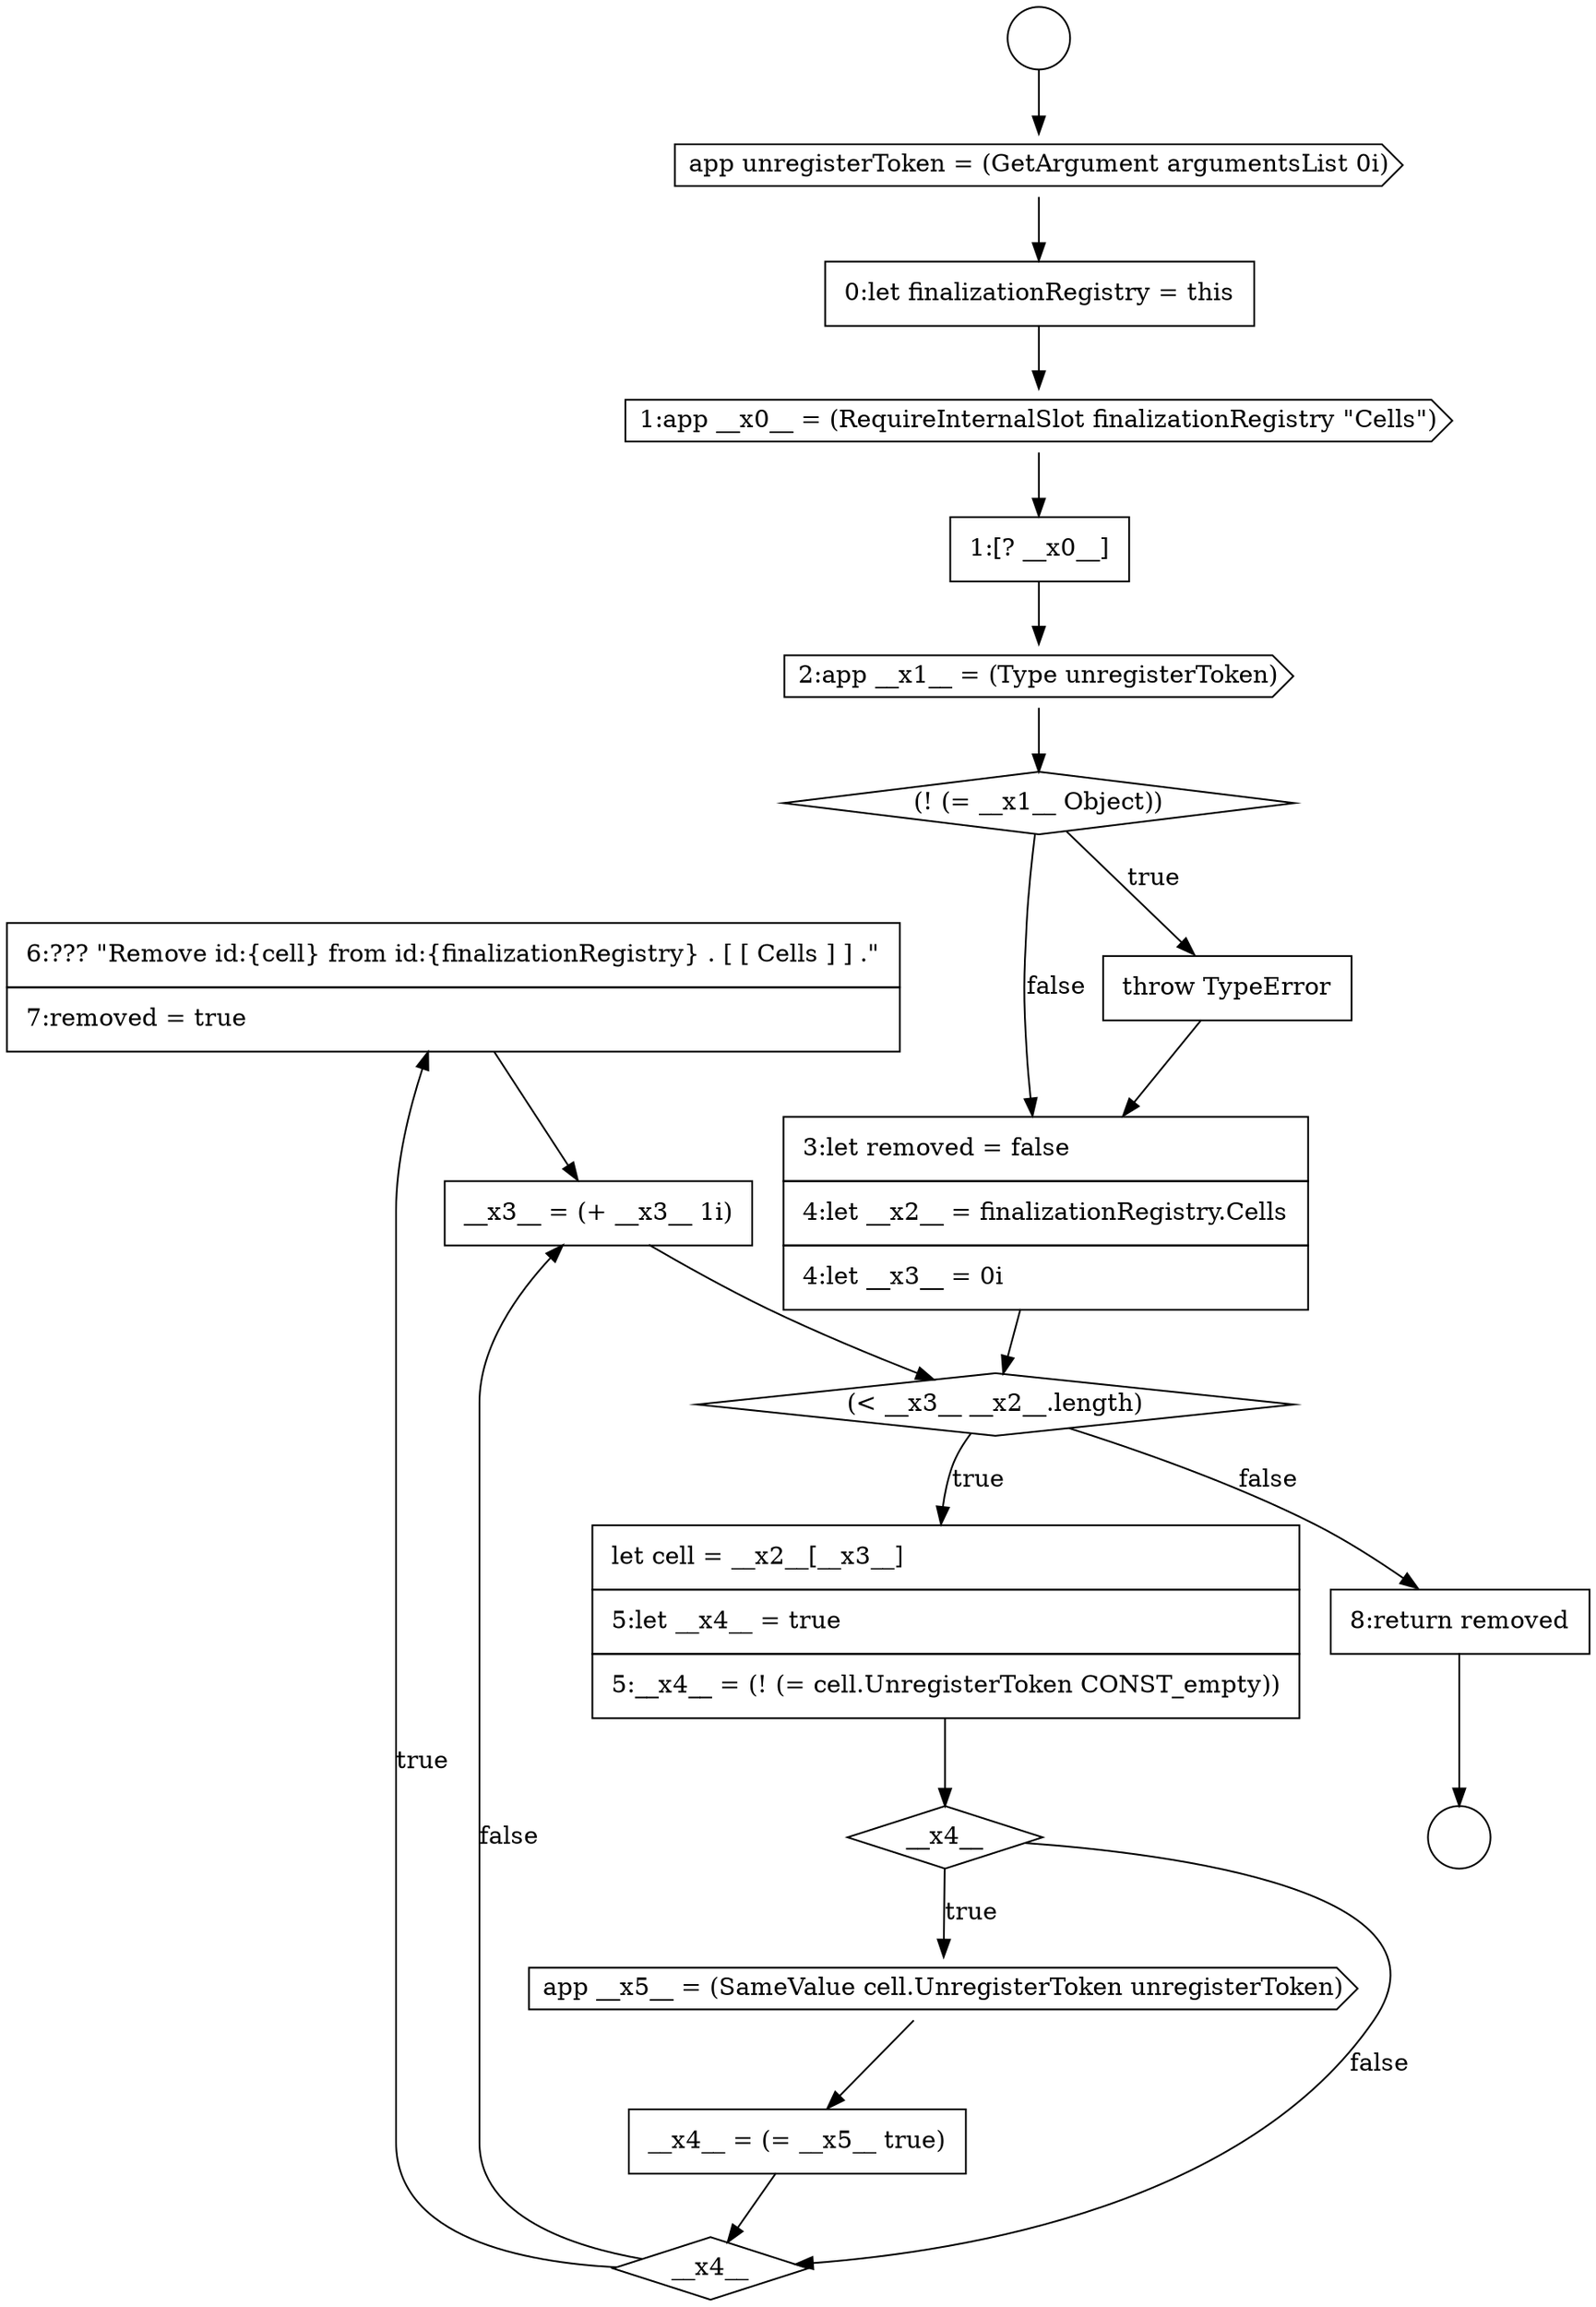 digraph {
  node18499 [shape=none, margin=0, label=<<font color="black">
    <table border="0" cellborder="1" cellspacing="0" cellpadding="10">
      <tr><td align="left">6:??? &quot;Remove id:{cell} from id:{finalizationRegistry} . [ [ Cells ] ] .&quot;</td></tr>
      <tr><td align="left">7:removed = true</td></tr>
    </table>
  </font>> color="black" fillcolor="white" style=filled]
  node18496 [shape=cds, label=<<font color="black">app __x5__ = (SameValue cell.UnregisterToken unregisterToken)</font>> color="black" fillcolor="white" style=filled]
  node18486 [shape=none, margin=0, label=<<font color="black">
    <table border="0" cellborder="1" cellspacing="0" cellpadding="10">
      <tr><td align="left">0:let finalizationRegistry = this</td></tr>
    </table>
  </font>> color="black" fillcolor="white" style=filled]
  node18492 [shape=none, margin=0, label=<<font color="black">
    <table border="0" cellborder="1" cellspacing="0" cellpadding="10">
      <tr><td align="left">3:let removed = false</td></tr>
      <tr><td align="left">4:let __x2__ = finalizationRegistry.Cells</td></tr>
      <tr><td align="left">4:let __x3__ = 0i</td></tr>
    </table>
  </font>> color="black" fillcolor="white" style=filled]
  node18498 [shape=diamond, label=<<font color="black">__x4__</font>> color="black" fillcolor="white" style=filled]
  node18493 [shape=diamond, label=<<font color="black">(&lt; __x3__ __x2__.length)</font>> color="black" fillcolor="white" style=filled]
  node18485 [shape=cds, label=<<font color="black">app unregisterToken = (GetArgument argumentsList 0i)</font>> color="black" fillcolor="white" style=filled]
  node18489 [shape=cds, label=<<font color="black">2:app __x1__ = (Type unregisterToken)</font>> color="black" fillcolor="white" style=filled]
  node18494 [shape=none, margin=0, label=<<font color="black">
    <table border="0" cellborder="1" cellspacing="0" cellpadding="10">
      <tr><td align="left">let cell = __x2__[__x3__]</td></tr>
      <tr><td align="left">5:let __x4__ = true</td></tr>
      <tr><td align="left">5:__x4__ = (! (= cell.UnregisterToken CONST_empty))</td></tr>
    </table>
  </font>> color="black" fillcolor="white" style=filled]
  node18490 [shape=diamond, label=<<font color="black">(! (= __x1__ Object))</font>> color="black" fillcolor="white" style=filled]
  node18488 [shape=none, margin=0, label=<<font color="black">
    <table border="0" cellborder="1" cellspacing="0" cellpadding="10">
      <tr><td align="left">1:[? __x0__]</td></tr>
    </table>
  </font>> color="black" fillcolor="white" style=filled]
  node18491 [shape=none, margin=0, label=<<font color="black">
    <table border="0" cellborder="1" cellspacing="0" cellpadding="10">
      <tr><td align="left">throw TypeError</td></tr>
    </table>
  </font>> color="black" fillcolor="white" style=filled]
  node18497 [shape=none, margin=0, label=<<font color="black">
    <table border="0" cellborder="1" cellspacing="0" cellpadding="10">
      <tr><td align="left">__x4__ = (= __x5__ true)</td></tr>
    </table>
  </font>> color="black" fillcolor="white" style=filled]
  node18484 [shape=circle label=" " color="black" fillcolor="white" style=filled]
  node18487 [shape=cds, label=<<font color="black">1:app __x0__ = (RequireInternalSlot finalizationRegistry &quot;Cells&quot;)</font>> color="black" fillcolor="white" style=filled]
  node18495 [shape=diamond, label=<<font color="black">__x4__</font>> color="black" fillcolor="white" style=filled]
  node18501 [shape=none, margin=0, label=<<font color="black">
    <table border="0" cellborder="1" cellspacing="0" cellpadding="10">
      <tr><td align="left">8:return removed</td></tr>
    </table>
  </font>> color="black" fillcolor="white" style=filled]
  node18500 [shape=none, margin=0, label=<<font color="black">
    <table border="0" cellborder="1" cellspacing="0" cellpadding="10">
      <tr><td align="left">__x3__ = (+ __x3__ 1i)</td></tr>
    </table>
  </font>> color="black" fillcolor="white" style=filled]
  node18483 [shape=circle label=" " color="black" fillcolor="white" style=filled]
  node18496 -> node18497 [ color="black"]
  node18486 -> node18487 [ color="black"]
  node18487 -> node18488 [ color="black"]
  node18492 -> node18493 [ color="black"]
  node18485 -> node18486 [ color="black"]
  node18493 -> node18494 [label=<<font color="black">true</font>> color="black"]
  node18493 -> node18501 [label=<<font color="black">false</font>> color="black"]
  node18488 -> node18489 [ color="black"]
  node18491 -> node18492 [ color="black"]
  node18501 -> node18484 [ color="black"]
  node18489 -> node18490 [ color="black"]
  node18500 -> node18493 [ color="black"]
  node18498 -> node18499 [label=<<font color="black">true</font>> color="black"]
  node18498 -> node18500 [label=<<font color="black">false</font>> color="black"]
  node18499 -> node18500 [ color="black"]
  node18495 -> node18496 [label=<<font color="black">true</font>> color="black"]
  node18495 -> node18498 [label=<<font color="black">false</font>> color="black"]
  node18490 -> node18491 [label=<<font color="black">true</font>> color="black"]
  node18490 -> node18492 [label=<<font color="black">false</font>> color="black"]
  node18494 -> node18495 [ color="black"]
  node18483 -> node18485 [ color="black"]
  node18497 -> node18498 [ color="black"]
}
